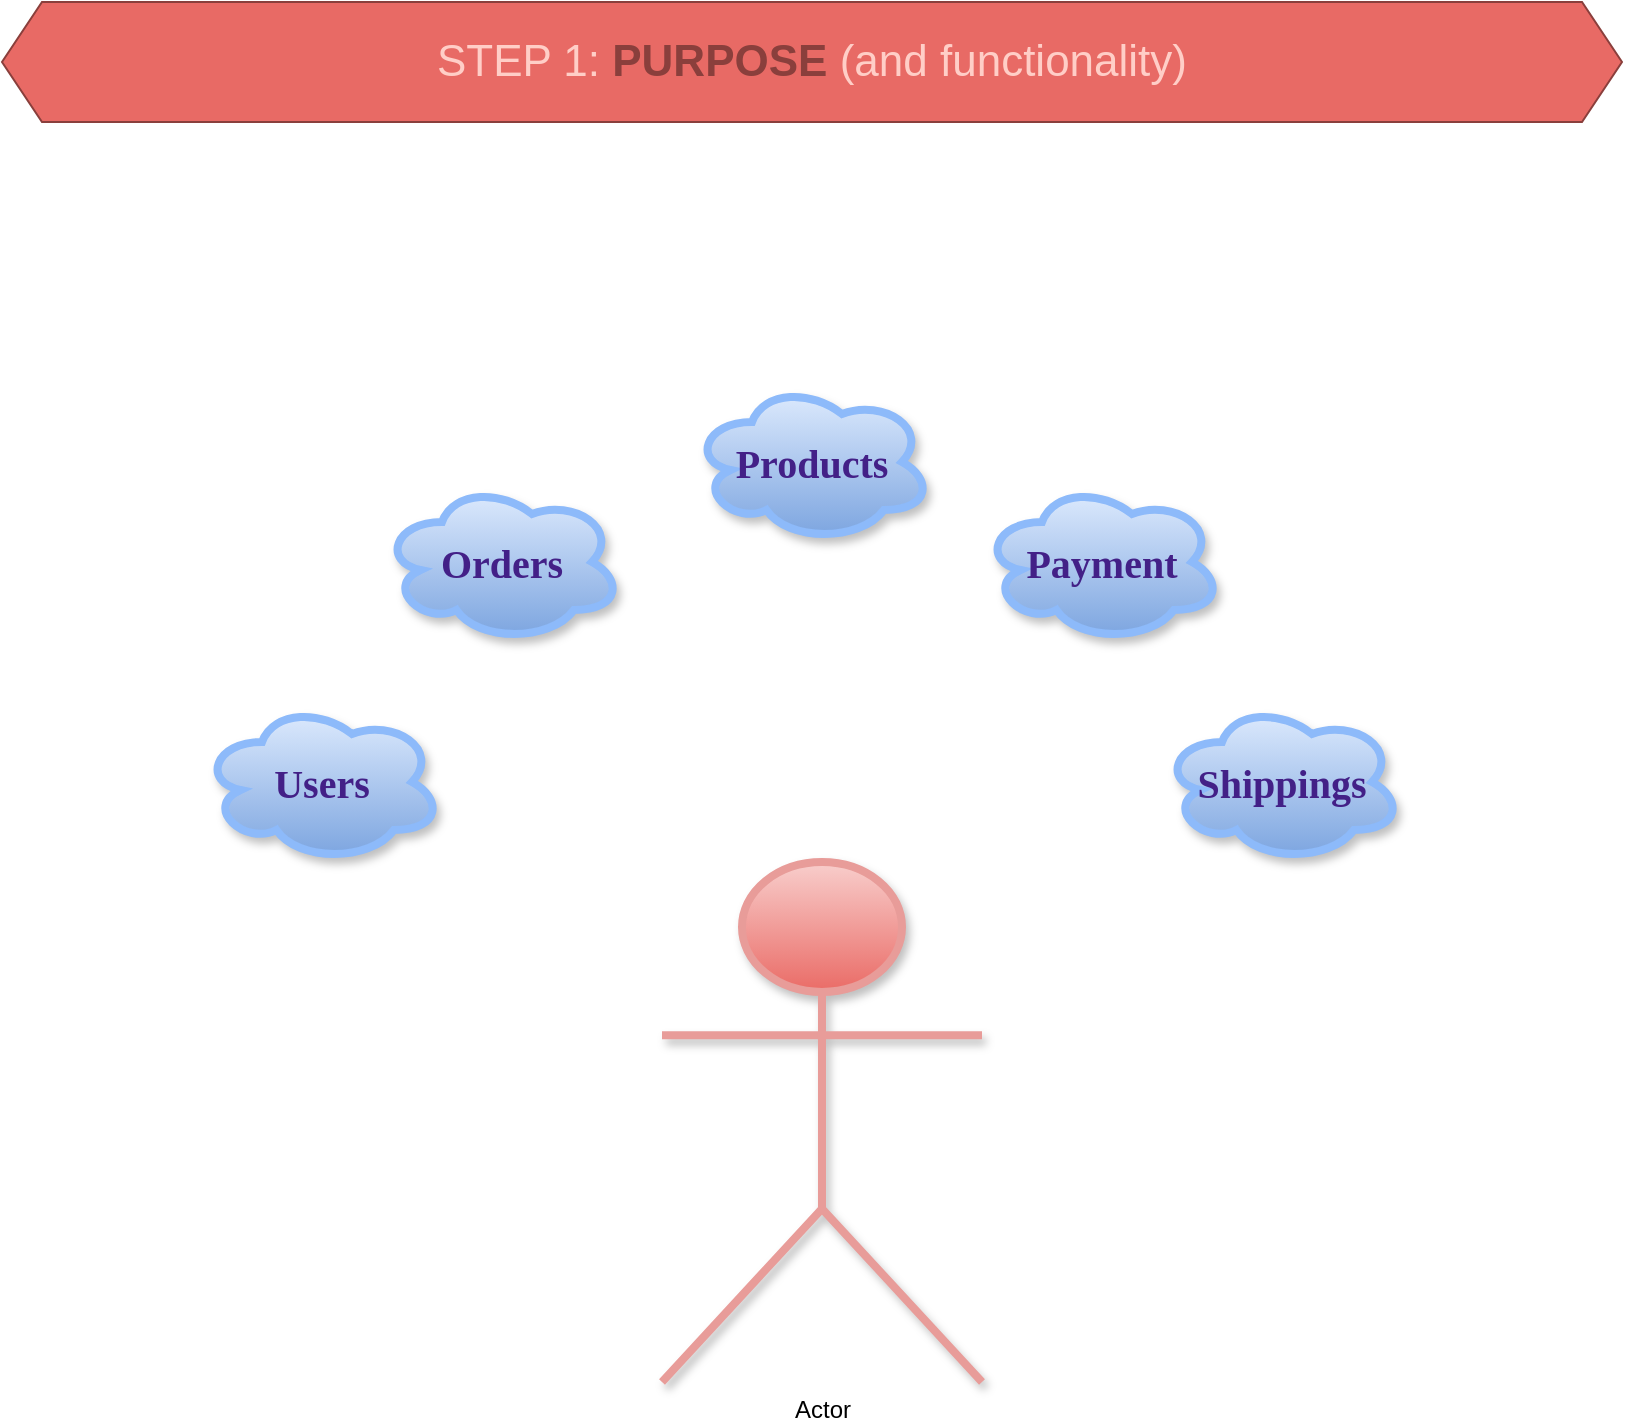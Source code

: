<mxfile>
    <diagram id="qBmoJfCWXca8vSfgYFj8" name="Page-1">
        <mxGraphModel dx="1223" dy="717" grid="1" gridSize="10" guides="1" tooltips="1" connect="1" arrows="1" fold="1" page="1" pageScale="1" pageWidth="827" pageHeight="1169" math="0" shadow="0">
            <root>
                <mxCell id="0"/>
                <mxCell id="1" parent="0"/>
                <mxCell id="3" value="Actor" style="shape=umlActor;verticalLabelPosition=bottom;verticalAlign=top;html=1;fillColor=#f8cecc;gradientColor=#ea6b66;strokeWidth=4;perimeterSpacing=0;sketch=0;shadow=1;strokeColor=#E89C99;" parent="1" vertex="1">
                    <mxGeometry x="330" y="440" width="160" height="260" as="geometry"/>
                </mxCell>
                <mxCell id="4" value="&lt;b&gt;&lt;font face=&quot;Comic Sans MS&quot; style=&quot;font-size: 20px&quot; color=&quot;#432087&quot;&gt;Users&lt;/font&gt;&lt;/b&gt;" style="ellipse;shape=cloud;whiteSpace=wrap;html=1;shadow=1;sketch=0;strokeWidth=4;gradientColor=#7ea6e0;fillColor=#dae8fc;strokeColor=#8DBAFA;" parent="1" vertex="1">
                    <mxGeometry x="100" y="360" width="120" height="80" as="geometry"/>
                </mxCell>
                <mxCell id="8" value="&lt;b&gt;&lt;font face=&quot;Comic Sans MS&quot; style=&quot;font-size: 20px&quot; color=&quot;#432087&quot;&gt;Orders&lt;/font&gt;&lt;/b&gt;" style="ellipse;shape=cloud;whiteSpace=wrap;html=1;shadow=1;sketch=0;strokeWidth=4;gradientColor=#7ea6e0;fillColor=#dae8fc;strokeColor=#8DBAFA;" parent="1" vertex="1">
                    <mxGeometry x="190" y="250" width="120" height="80" as="geometry"/>
                </mxCell>
                <mxCell id="9" value="&lt;b&gt;&lt;font face=&quot;Comic Sans MS&quot; style=&quot;font-size: 20px&quot; color=&quot;#432087&quot;&gt;Products&lt;/font&gt;&lt;/b&gt;" style="ellipse;shape=cloud;whiteSpace=wrap;html=1;shadow=1;sketch=0;strokeWidth=4;gradientColor=#7ea6e0;fillColor=#dae8fc;strokeColor=#8DBAFA;" parent="1" vertex="1">
                    <mxGeometry x="345" y="200" width="120" height="80" as="geometry"/>
                </mxCell>
                <mxCell id="10" value="&lt;b&gt;&lt;font face=&quot;Comic Sans MS&quot; style=&quot;font-size: 20px&quot; color=&quot;#432087&quot;&gt;Shippings&lt;/font&gt;&lt;/b&gt;" style="ellipse;shape=cloud;whiteSpace=wrap;html=1;shadow=1;sketch=0;strokeWidth=4;gradientColor=#7ea6e0;fillColor=#dae8fc;strokeColor=#8DBAFA;" parent="1" vertex="1">
                    <mxGeometry x="580" y="360" width="120" height="80" as="geometry"/>
                </mxCell>
                <mxCell id="11" value="&lt;b&gt;&lt;font face=&quot;Comic Sans MS&quot; style=&quot;font-size: 20px&quot; color=&quot;#432087&quot;&gt;Payment&lt;/font&gt;&lt;/b&gt;" style="ellipse;shape=cloud;whiteSpace=wrap;html=1;shadow=1;sketch=0;strokeWidth=4;gradientColor=#7ea6e0;fillColor=#dae8fc;strokeColor=#8DBAFA;" parent="1" vertex="1">
                    <mxGeometry x="490" y="250" width="120" height="80" as="geometry"/>
                </mxCell>
                <mxCell id="12" value="&lt;font style=&quot;font-size: 22px&quot;&gt;&lt;font color=&quot;#ffcec7&quot;&gt;STEP 1: &lt;/font&gt;&lt;font color=&quot;#8a3f3c&quot;&gt;&lt;b&gt;PURPOSE&lt;/b&gt;&amp;nbsp;&lt;/font&gt;&lt;font color=&quot;#ffcec7&quot;&gt;(and functionality)&lt;/font&gt;&lt;/font&gt;" style="shape=hexagon;perimeter=hexagonPerimeter2;whiteSpace=wrap;html=1;fixedSize=1;fontColor=#ffffff;fillColor=#E86A65;strokeColor=#8A3F3C;" parent="1" vertex="1">
                    <mxGeometry y="10" width="810" height="60" as="geometry"/>
                </mxCell>
            </root>
        </mxGraphModel>
    </diagram>
</mxfile>